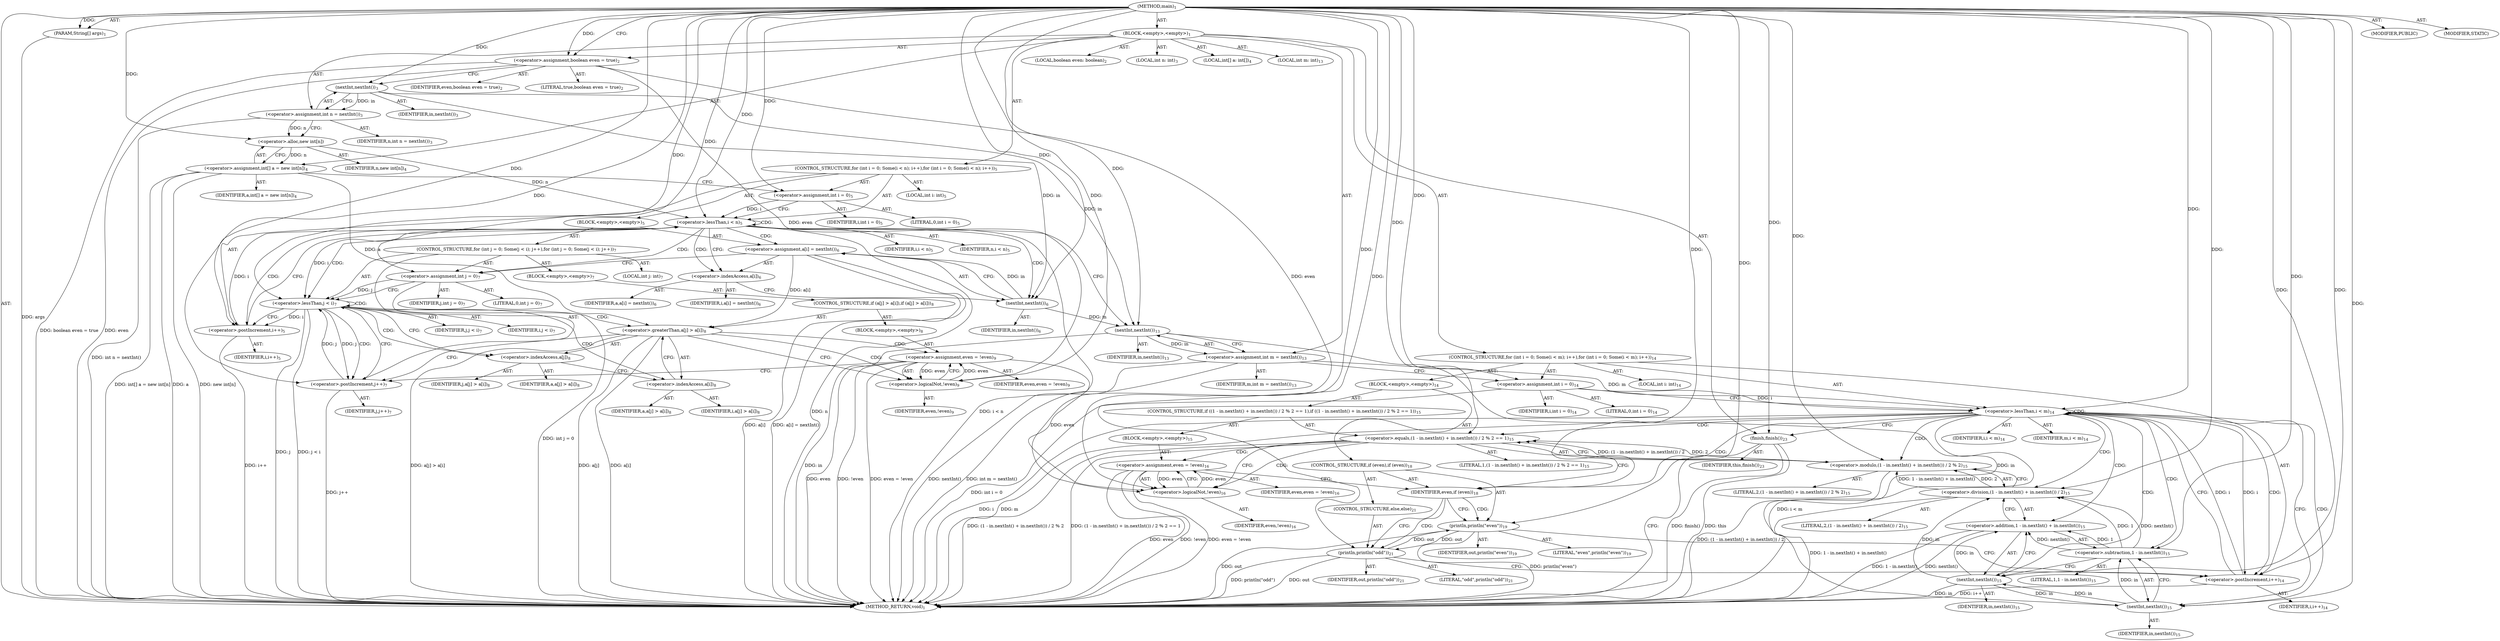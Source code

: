 digraph "main" {  
"17" [label = <(METHOD,main)<SUB>1</SUB>> ]
"18" [label = <(PARAM,String[] args)<SUB>1</SUB>> ]
"19" [label = <(BLOCK,&lt;empty&gt;,&lt;empty&gt;)<SUB>1</SUB>> ]
"20" [label = <(LOCAL,boolean even: boolean)<SUB>2</SUB>> ]
"21" [label = <(&lt;operator&gt;.assignment,boolean even = true)<SUB>2</SUB>> ]
"22" [label = <(IDENTIFIER,even,boolean even = true)<SUB>2</SUB>> ]
"23" [label = <(LITERAL,true,boolean even = true)<SUB>2</SUB>> ]
"24" [label = <(LOCAL,int n: int)<SUB>3</SUB>> ]
"25" [label = <(&lt;operator&gt;.assignment,int n = nextInt())<SUB>3</SUB>> ]
"26" [label = <(IDENTIFIER,n,int n = nextInt())<SUB>3</SUB>> ]
"27" [label = <(nextInt,nextInt())<SUB>3</SUB>> ]
"28" [label = <(IDENTIFIER,in,nextInt())<SUB>3</SUB>> ]
"29" [label = <(LOCAL,int[] a: int[])<SUB>4</SUB>> ]
"30" [label = <(&lt;operator&gt;.assignment,int[] a = new int[n])<SUB>4</SUB>> ]
"31" [label = <(IDENTIFIER,a,int[] a = new int[n])<SUB>4</SUB>> ]
"32" [label = <(&lt;operator&gt;.alloc,new int[n])> ]
"33" [label = <(IDENTIFIER,n,new int[n])<SUB>4</SUB>> ]
"34" [label = <(CONTROL_STRUCTURE,for (int i = 0; Some(i &lt; n); i++),for (int i = 0; Some(i &lt; n); i++))<SUB>5</SUB>> ]
"35" [label = <(LOCAL,int i: int)<SUB>5</SUB>> ]
"36" [label = <(&lt;operator&gt;.assignment,int i = 0)<SUB>5</SUB>> ]
"37" [label = <(IDENTIFIER,i,int i = 0)<SUB>5</SUB>> ]
"38" [label = <(LITERAL,0,int i = 0)<SUB>5</SUB>> ]
"39" [label = <(&lt;operator&gt;.lessThan,i &lt; n)<SUB>5</SUB>> ]
"40" [label = <(IDENTIFIER,i,i &lt; n)<SUB>5</SUB>> ]
"41" [label = <(IDENTIFIER,n,i &lt; n)<SUB>5</SUB>> ]
"42" [label = <(&lt;operator&gt;.postIncrement,i++)<SUB>5</SUB>> ]
"43" [label = <(IDENTIFIER,i,i++)<SUB>5</SUB>> ]
"44" [label = <(BLOCK,&lt;empty&gt;,&lt;empty&gt;)<SUB>5</SUB>> ]
"45" [label = <(&lt;operator&gt;.assignment,a[i] = nextInt())<SUB>6</SUB>> ]
"46" [label = <(&lt;operator&gt;.indexAccess,a[i])<SUB>6</SUB>> ]
"47" [label = <(IDENTIFIER,a,a[i] = nextInt())<SUB>6</SUB>> ]
"48" [label = <(IDENTIFIER,i,a[i] = nextInt())<SUB>6</SUB>> ]
"49" [label = <(nextInt,nextInt())<SUB>6</SUB>> ]
"50" [label = <(IDENTIFIER,in,nextInt())<SUB>6</SUB>> ]
"51" [label = <(CONTROL_STRUCTURE,for (int j = 0; Some(j &lt; i); j++),for (int j = 0; Some(j &lt; i); j++))<SUB>7</SUB>> ]
"52" [label = <(LOCAL,int j: int)<SUB>7</SUB>> ]
"53" [label = <(&lt;operator&gt;.assignment,int j = 0)<SUB>7</SUB>> ]
"54" [label = <(IDENTIFIER,j,int j = 0)<SUB>7</SUB>> ]
"55" [label = <(LITERAL,0,int j = 0)<SUB>7</SUB>> ]
"56" [label = <(&lt;operator&gt;.lessThan,j &lt; i)<SUB>7</SUB>> ]
"57" [label = <(IDENTIFIER,j,j &lt; i)<SUB>7</SUB>> ]
"58" [label = <(IDENTIFIER,i,j &lt; i)<SUB>7</SUB>> ]
"59" [label = <(&lt;operator&gt;.postIncrement,j++)<SUB>7</SUB>> ]
"60" [label = <(IDENTIFIER,j,j++)<SUB>7</SUB>> ]
"61" [label = <(BLOCK,&lt;empty&gt;,&lt;empty&gt;)<SUB>7</SUB>> ]
"62" [label = <(CONTROL_STRUCTURE,if (a[j] &gt; a[i]),if (a[j] &gt; a[i]))<SUB>8</SUB>> ]
"63" [label = <(&lt;operator&gt;.greaterThan,a[j] &gt; a[i])<SUB>8</SUB>> ]
"64" [label = <(&lt;operator&gt;.indexAccess,a[j])<SUB>8</SUB>> ]
"65" [label = <(IDENTIFIER,a,a[j] &gt; a[i])<SUB>8</SUB>> ]
"66" [label = <(IDENTIFIER,j,a[j] &gt; a[i])<SUB>8</SUB>> ]
"67" [label = <(&lt;operator&gt;.indexAccess,a[i])<SUB>8</SUB>> ]
"68" [label = <(IDENTIFIER,a,a[j] &gt; a[i])<SUB>8</SUB>> ]
"69" [label = <(IDENTIFIER,i,a[j] &gt; a[i])<SUB>8</SUB>> ]
"70" [label = <(BLOCK,&lt;empty&gt;,&lt;empty&gt;)<SUB>8</SUB>> ]
"71" [label = <(&lt;operator&gt;.assignment,even = !even)<SUB>9</SUB>> ]
"72" [label = <(IDENTIFIER,even,even = !even)<SUB>9</SUB>> ]
"73" [label = <(&lt;operator&gt;.logicalNot,!even)<SUB>9</SUB>> ]
"74" [label = <(IDENTIFIER,even,!even)<SUB>9</SUB>> ]
"75" [label = <(LOCAL,int m: int)<SUB>13</SUB>> ]
"76" [label = <(&lt;operator&gt;.assignment,int m = nextInt())<SUB>13</SUB>> ]
"77" [label = <(IDENTIFIER,m,int m = nextInt())<SUB>13</SUB>> ]
"78" [label = <(nextInt,nextInt())<SUB>13</SUB>> ]
"79" [label = <(IDENTIFIER,in,nextInt())<SUB>13</SUB>> ]
"80" [label = <(CONTROL_STRUCTURE,for (int i = 0; Some(i &lt; m); i++),for (int i = 0; Some(i &lt; m); i++))<SUB>14</SUB>> ]
"81" [label = <(LOCAL,int i: int)<SUB>14</SUB>> ]
"82" [label = <(&lt;operator&gt;.assignment,int i = 0)<SUB>14</SUB>> ]
"83" [label = <(IDENTIFIER,i,int i = 0)<SUB>14</SUB>> ]
"84" [label = <(LITERAL,0,int i = 0)<SUB>14</SUB>> ]
"85" [label = <(&lt;operator&gt;.lessThan,i &lt; m)<SUB>14</SUB>> ]
"86" [label = <(IDENTIFIER,i,i &lt; m)<SUB>14</SUB>> ]
"87" [label = <(IDENTIFIER,m,i &lt; m)<SUB>14</SUB>> ]
"88" [label = <(&lt;operator&gt;.postIncrement,i++)<SUB>14</SUB>> ]
"89" [label = <(IDENTIFIER,i,i++)<SUB>14</SUB>> ]
"90" [label = <(BLOCK,&lt;empty&gt;,&lt;empty&gt;)<SUB>14</SUB>> ]
"91" [label = <(CONTROL_STRUCTURE,if ((1 - in.nextInt() + in.nextInt()) / 2 % 2 == 1),if ((1 - in.nextInt() + in.nextInt()) / 2 % 2 == 1))<SUB>15</SUB>> ]
"92" [label = <(&lt;operator&gt;.equals,(1 - in.nextInt() + in.nextInt()) / 2 % 2 == 1)<SUB>15</SUB>> ]
"93" [label = <(&lt;operator&gt;.modulo,(1 - in.nextInt() + in.nextInt()) / 2 % 2)<SUB>15</SUB>> ]
"94" [label = <(&lt;operator&gt;.division,(1 - in.nextInt() + in.nextInt()) / 2)<SUB>15</SUB>> ]
"95" [label = <(&lt;operator&gt;.addition,1 - in.nextInt() + in.nextInt())<SUB>15</SUB>> ]
"96" [label = <(&lt;operator&gt;.subtraction,1 - in.nextInt())<SUB>15</SUB>> ]
"97" [label = <(LITERAL,1,1 - in.nextInt())<SUB>15</SUB>> ]
"98" [label = <(nextInt,nextInt())<SUB>15</SUB>> ]
"99" [label = <(IDENTIFIER,in,nextInt())<SUB>15</SUB>> ]
"100" [label = <(nextInt,nextInt())<SUB>15</SUB>> ]
"101" [label = <(IDENTIFIER,in,nextInt())<SUB>15</SUB>> ]
"102" [label = <(LITERAL,2,(1 - in.nextInt() + in.nextInt()) / 2)<SUB>15</SUB>> ]
"103" [label = <(LITERAL,2,(1 - in.nextInt() + in.nextInt()) / 2 % 2)<SUB>15</SUB>> ]
"104" [label = <(LITERAL,1,(1 - in.nextInt() + in.nextInt()) / 2 % 2 == 1)<SUB>15</SUB>> ]
"105" [label = <(BLOCK,&lt;empty&gt;,&lt;empty&gt;)<SUB>15</SUB>> ]
"106" [label = <(&lt;operator&gt;.assignment,even = !even)<SUB>16</SUB>> ]
"107" [label = <(IDENTIFIER,even,even = !even)<SUB>16</SUB>> ]
"108" [label = <(&lt;operator&gt;.logicalNot,!even)<SUB>16</SUB>> ]
"109" [label = <(IDENTIFIER,even,!even)<SUB>16</SUB>> ]
"110" [label = <(CONTROL_STRUCTURE,if (even),if (even))<SUB>18</SUB>> ]
"111" [label = <(IDENTIFIER,even,if (even))<SUB>18</SUB>> ]
"112" [label = <(println,println(&quot;even&quot;))<SUB>19</SUB>> ]
"113" [label = <(IDENTIFIER,out,println(&quot;even&quot;))<SUB>19</SUB>> ]
"114" [label = <(LITERAL,&quot;even&quot;,println(&quot;even&quot;))<SUB>19</SUB>> ]
"115" [label = <(CONTROL_STRUCTURE,else,else)<SUB>21</SUB>> ]
"116" [label = <(println,println(&quot;odd&quot;))<SUB>21</SUB>> ]
"117" [label = <(IDENTIFIER,out,println(&quot;odd&quot;))<SUB>21</SUB>> ]
"118" [label = <(LITERAL,&quot;odd&quot;,println(&quot;odd&quot;))<SUB>21</SUB>> ]
"119" [label = <(finish,finish())<SUB>23</SUB>> ]
"120" [label = <(IDENTIFIER,this,finish())<SUB>23</SUB>> ]
"121" [label = <(MODIFIER,PUBLIC)> ]
"122" [label = <(MODIFIER,STATIC)> ]
"123" [label = <(METHOD_RETURN,void)<SUB>1</SUB>> ]
  "17" -> "18"  [ label = "AST: "] 
  "17" -> "19"  [ label = "AST: "] 
  "17" -> "121"  [ label = "AST: "] 
  "17" -> "122"  [ label = "AST: "] 
  "17" -> "123"  [ label = "AST: "] 
  "19" -> "20"  [ label = "AST: "] 
  "19" -> "21"  [ label = "AST: "] 
  "19" -> "24"  [ label = "AST: "] 
  "19" -> "25"  [ label = "AST: "] 
  "19" -> "29"  [ label = "AST: "] 
  "19" -> "30"  [ label = "AST: "] 
  "19" -> "34"  [ label = "AST: "] 
  "19" -> "75"  [ label = "AST: "] 
  "19" -> "76"  [ label = "AST: "] 
  "19" -> "80"  [ label = "AST: "] 
  "19" -> "119"  [ label = "AST: "] 
  "21" -> "22"  [ label = "AST: "] 
  "21" -> "23"  [ label = "AST: "] 
  "25" -> "26"  [ label = "AST: "] 
  "25" -> "27"  [ label = "AST: "] 
  "27" -> "28"  [ label = "AST: "] 
  "30" -> "31"  [ label = "AST: "] 
  "30" -> "32"  [ label = "AST: "] 
  "32" -> "33"  [ label = "AST: "] 
  "34" -> "35"  [ label = "AST: "] 
  "34" -> "36"  [ label = "AST: "] 
  "34" -> "39"  [ label = "AST: "] 
  "34" -> "42"  [ label = "AST: "] 
  "34" -> "44"  [ label = "AST: "] 
  "36" -> "37"  [ label = "AST: "] 
  "36" -> "38"  [ label = "AST: "] 
  "39" -> "40"  [ label = "AST: "] 
  "39" -> "41"  [ label = "AST: "] 
  "42" -> "43"  [ label = "AST: "] 
  "44" -> "45"  [ label = "AST: "] 
  "44" -> "51"  [ label = "AST: "] 
  "45" -> "46"  [ label = "AST: "] 
  "45" -> "49"  [ label = "AST: "] 
  "46" -> "47"  [ label = "AST: "] 
  "46" -> "48"  [ label = "AST: "] 
  "49" -> "50"  [ label = "AST: "] 
  "51" -> "52"  [ label = "AST: "] 
  "51" -> "53"  [ label = "AST: "] 
  "51" -> "56"  [ label = "AST: "] 
  "51" -> "59"  [ label = "AST: "] 
  "51" -> "61"  [ label = "AST: "] 
  "53" -> "54"  [ label = "AST: "] 
  "53" -> "55"  [ label = "AST: "] 
  "56" -> "57"  [ label = "AST: "] 
  "56" -> "58"  [ label = "AST: "] 
  "59" -> "60"  [ label = "AST: "] 
  "61" -> "62"  [ label = "AST: "] 
  "62" -> "63"  [ label = "AST: "] 
  "62" -> "70"  [ label = "AST: "] 
  "63" -> "64"  [ label = "AST: "] 
  "63" -> "67"  [ label = "AST: "] 
  "64" -> "65"  [ label = "AST: "] 
  "64" -> "66"  [ label = "AST: "] 
  "67" -> "68"  [ label = "AST: "] 
  "67" -> "69"  [ label = "AST: "] 
  "70" -> "71"  [ label = "AST: "] 
  "71" -> "72"  [ label = "AST: "] 
  "71" -> "73"  [ label = "AST: "] 
  "73" -> "74"  [ label = "AST: "] 
  "76" -> "77"  [ label = "AST: "] 
  "76" -> "78"  [ label = "AST: "] 
  "78" -> "79"  [ label = "AST: "] 
  "80" -> "81"  [ label = "AST: "] 
  "80" -> "82"  [ label = "AST: "] 
  "80" -> "85"  [ label = "AST: "] 
  "80" -> "88"  [ label = "AST: "] 
  "80" -> "90"  [ label = "AST: "] 
  "82" -> "83"  [ label = "AST: "] 
  "82" -> "84"  [ label = "AST: "] 
  "85" -> "86"  [ label = "AST: "] 
  "85" -> "87"  [ label = "AST: "] 
  "88" -> "89"  [ label = "AST: "] 
  "90" -> "91"  [ label = "AST: "] 
  "90" -> "110"  [ label = "AST: "] 
  "91" -> "92"  [ label = "AST: "] 
  "91" -> "105"  [ label = "AST: "] 
  "92" -> "93"  [ label = "AST: "] 
  "92" -> "104"  [ label = "AST: "] 
  "93" -> "94"  [ label = "AST: "] 
  "93" -> "103"  [ label = "AST: "] 
  "94" -> "95"  [ label = "AST: "] 
  "94" -> "102"  [ label = "AST: "] 
  "95" -> "96"  [ label = "AST: "] 
  "95" -> "100"  [ label = "AST: "] 
  "96" -> "97"  [ label = "AST: "] 
  "96" -> "98"  [ label = "AST: "] 
  "98" -> "99"  [ label = "AST: "] 
  "100" -> "101"  [ label = "AST: "] 
  "105" -> "106"  [ label = "AST: "] 
  "106" -> "107"  [ label = "AST: "] 
  "106" -> "108"  [ label = "AST: "] 
  "108" -> "109"  [ label = "AST: "] 
  "110" -> "111"  [ label = "AST: "] 
  "110" -> "112"  [ label = "AST: "] 
  "110" -> "115"  [ label = "AST: "] 
  "112" -> "113"  [ label = "AST: "] 
  "112" -> "114"  [ label = "AST: "] 
  "115" -> "116"  [ label = "AST: "] 
  "116" -> "117"  [ label = "AST: "] 
  "116" -> "118"  [ label = "AST: "] 
  "119" -> "120"  [ label = "AST: "] 
  "21" -> "27"  [ label = "CFG: "] 
  "25" -> "32"  [ label = "CFG: "] 
  "30" -> "36"  [ label = "CFG: "] 
  "76" -> "82"  [ label = "CFG: "] 
  "119" -> "123"  [ label = "CFG: "] 
  "27" -> "25"  [ label = "CFG: "] 
  "32" -> "30"  [ label = "CFG: "] 
  "36" -> "39"  [ label = "CFG: "] 
  "39" -> "46"  [ label = "CFG: "] 
  "39" -> "78"  [ label = "CFG: "] 
  "42" -> "39"  [ label = "CFG: "] 
  "78" -> "76"  [ label = "CFG: "] 
  "82" -> "85"  [ label = "CFG: "] 
  "85" -> "98"  [ label = "CFG: "] 
  "85" -> "119"  [ label = "CFG: "] 
  "88" -> "85"  [ label = "CFG: "] 
  "45" -> "53"  [ label = "CFG: "] 
  "46" -> "49"  [ label = "CFG: "] 
  "49" -> "45"  [ label = "CFG: "] 
  "53" -> "56"  [ label = "CFG: "] 
  "56" -> "64"  [ label = "CFG: "] 
  "56" -> "42"  [ label = "CFG: "] 
  "59" -> "56"  [ label = "CFG: "] 
  "92" -> "111"  [ label = "CFG: "] 
  "92" -> "108"  [ label = "CFG: "] 
  "111" -> "112"  [ label = "CFG: "] 
  "111" -> "116"  [ label = "CFG: "] 
  "112" -> "88"  [ label = "CFG: "] 
  "93" -> "92"  [ label = "CFG: "] 
  "106" -> "111"  [ label = "CFG: "] 
  "116" -> "88"  [ label = "CFG: "] 
  "63" -> "73"  [ label = "CFG: "] 
  "63" -> "59"  [ label = "CFG: "] 
  "94" -> "93"  [ label = "CFG: "] 
  "108" -> "106"  [ label = "CFG: "] 
  "64" -> "67"  [ label = "CFG: "] 
  "67" -> "63"  [ label = "CFG: "] 
  "71" -> "59"  [ label = "CFG: "] 
  "95" -> "94"  [ label = "CFG: "] 
  "73" -> "71"  [ label = "CFG: "] 
  "96" -> "100"  [ label = "CFG: "] 
  "100" -> "95"  [ label = "CFG: "] 
  "98" -> "96"  [ label = "CFG: "] 
  "17" -> "21"  [ label = "CFG: "] 
  "18" -> "123"  [ label = "DDG: args"] 
  "21" -> "123"  [ label = "DDG: even"] 
  "21" -> "123"  [ label = "DDG: boolean even = true"] 
  "25" -> "123"  [ label = "DDG: int n = nextInt()"] 
  "30" -> "123"  [ label = "DDG: a"] 
  "30" -> "123"  [ label = "DDG: new int[n]"] 
  "30" -> "123"  [ label = "DDG: int[] a = new int[n]"] 
  "39" -> "123"  [ label = "DDG: n"] 
  "39" -> "123"  [ label = "DDG: i &lt; n"] 
  "78" -> "123"  [ label = "DDG: in"] 
  "76" -> "123"  [ label = "DDG: nextInt()"] 
  "76" -> "123"  [ label = "DDG: int m = nextInt()"] 
  "82" -> "123"  [ label = "DDG: int i = 0"] 
  "85" -> "123"  [ label = "DDG: i"] 
  "85" -> "123"  [ label = "DDG: m"] 
  "85" -> "123"  [ label = "DDG: i &lt; m"] 
  "119" -> "123"  [ label = "DDG: finish()"] 
  "95" -> "123"  [ label = "DDG: 1 - in.nextInt()"] 
  "100" -> "123"  [ label = "DDG: in"] 
  "95" -> "123"  [ label = "DDG: nextInt()"] 
  "94" -> "123"  [ label = "DDG: 1 - in.nextInt() + in.nextInt()"] 
  "93" -> "123"  [ label = "DDG: (1 - in.nextInt() + in.nextInt()) / 2"] 
  "92" -> "123"  [ label = "DDG: (1 - in.nextInt() + in.nextInt()) / 2 % 2"] 
  "92" -> "123"  [ label = "DDG: (1 - in.nextInt() + in.nextInt()) / 2 % 2 == 1"] 
  "106" -> "123"  [ label = "DDG: even"] 
  "106" -> "123"  [ label = "DDG: !even"] 
  "106" -> "123"  [ label = "DDG: even = !even"] 
  "116" -> "123"  [ label = "DDG: out"] 
  "116" -> "123"  [ label = "DDG: println(&quot;odd&quot;)"] 
  "112" -> "123"  [ label = "DDG: out"] 
  "112" -> "123"  [ label = "DDG: println(&quot;even&quot;)"] 
  "88" -> "123"  [ label = "DDG: i++"] 
  "45" -> "123"  [ label = "DDG: a[i]"] 
  "45" -> "123"  [ label = "DDG: a[i] = nextInt()"] 
  "53" -> "123"  [ label = "DDG: int j = 0"] 
  "56" -> "123"  [ label = "DDG: j"] 
  "56" -> "123"  [ label = "DDG: j &lt; i"] 
  "42" -> "123"  [ label = "DDG: i++"] 
  "63" -> "123"  [ label = "DDG: a[j]"] 
  "63" -> "123"  [ label = "DDG: a[i]"] 
  "63" -> "123"  [ label = "DDG: a[j] &gt; a[i]"] 
  "71" -> "123"  [ label = "DDG: even"] 
  "71" -> "123"  [ label = "DDG: !even"] 
  "71" -> "123"  [ label = "DDG: even = !even"] 
  "59" -> "123"  [ label = "DDG: j++"] 
  "119" -> "123"  [ label = "DDG: this"] 
  "17" -> "18"  [ label = "DDG: "] 
  "17" -> "21"  [ label = "DDG: "] 
  "27" -> "25"  [ label = "DDG: in"] 
  "32" -> "30"  [ label = "DDG: n"] 
  "78" -> "76"  [ label = "DDG: in"] 
  "17" -> "36"  [ label = "DDG: "] 
  "17" -> "82"  [ label = "DDG: "] 
  "17" -> "119"  [ label = "DDG: "] 
  "17" -> "27"  [ label = "DDG: "] 
  "25" -> "32"  [ label = "DDG: n"] 
  "17" -> "32"  [ label = "DDG: "] 
  "36" -> "39"  [ label = "DDG: i"] 
  "42" -> "39"  [ label = "DDG: i"] 
  "17" -> "39"  [ label = "DDG: "] 
  "32" -> "39"  [ label = "DDG: n"] 
  "56" -> "42"  [ label = "DDG: i"] 
  "17" -> "42"  [ label = "DDG: "] 
  "49" -> "45"  [ label = "DDG: in"] 
  "27" -> "78"  [ label = "DDG: in"] 
  "49" -> "78"  [ label = "DDG: in"] 
  "17" -> "78"  [ label = "DDG: "] 
  "82" -> "85"  [ label = "DDG: i"] 
  "88" -> "85"  [ label = "DDG: i"] 
  "17" -> "85"  [ label = "DDG: "] 
  "76" -> "85"  [ label = "DDG: m"] 
  "85" -> "88"  [ label = "DDG: i"] 
  "17" -> "88"  [ label = "DDG: "] 
  "17" -> "53"  [ label = "DDG: "] 
  "17" -> "111"  [ label = "DDG: "] 
  "27" -> "49"  [ label = "DDG: in"] 
  "17" -> "49"  [ label = "DDG: "] 
  "53" -> "56"  [ label = "DDG: j"] 
  "59" -> "56"  [ label = "DDG: j"] 
  "17" -> "56"  [ label = "DDG: "] 
  "39" -> "56"  [ label = "DDG: i"] 
  "56" -> "59"  [ label = "DDG: j"] 
  "17" -> "59"  [ label = "DDG: "] 
  "93" -> "92"  [ label = "DDG: (1 - in.nextInt() + in.nextInt()) / 2"] 
  "93" -> "92"  [ label = "DDG: 2"] 
  "17" -> "92"  [ label = "DDG: "] 
  "108" -> "106"  [ label = "DDG: even"] 
  "116" -> "112"  [ label = "DDG: out"] 
  "17" -> "112"  [ label = "DDG: "] 
  "94" -> "93"  [ label = "DDG: 1 - in.nextInt() + in.nextInt()"] 
  "94" -> "93"  [ label = "DDG: 2"] 
  "17" -> "93"  [ label = "DDG: "] 
  "112" -> "116"  [ label = "DDG: out"] 
  "17" -> "116"  [ label = "DDG: "] 
  "30" -> "63"  [ label = "DDG: a"] 
  "45" -> "63"  [ label = "DDG: a[i]"] 
  "73" -> "71"  [ label = "DDG: even"] 
  "96" -> "94"  [ label = "DDG: 1"] 
  "96" -> "94"  [ label = "DDG: nextInt()"] 
  "100" -> "94"  [ label = "DDG: in"] 
  "17" -> "94"  [ label = "DDG: "] 
  "21" -> "108"  [ label = "DDG: even"] 
  "106" -> "108"  [ label = "DDG: even"] 
  "71" -> "108"  [ label = "DDG: even"] 
  "17" -> "108"  [ label = "DDG: "] 
  "96" -> "95"  [ label = "DDG: 1"] 
  "96" -> "95"  [ label = "DDG: nextInt()"] 
  "100" -> "95"  [ label = "DDG: in"] 
  "21" -> "73"  [ label = "DDG: even"] 
  "71" -> "73"  [ label = "DDG: even"] 
  "17" -> "73"  [ label = "DDG: "] 
  "17" -> "96"  [ label = "DDG: "] 
  "98" -> "96"  [ label = "DDG: in"] 
  "98" -> "100"  [ label = "DDG: in"] 
  "17" -> "100"  [ label = "DDG: "] 
  "78" -> "98"  [ label = "DDG: in"] 
  "100" -> "98"  [ label = "DDG: in"] 
  "17" -> "98"  [ label = "DDG: "] 
  "39" -> "49"  [ label = "CDG: "] 
  "39" -> "42"  [ label = "CDG: "] 
  "39" -> "46"  [ label = "CDG: "] 
  "39" -> "56"  [ label = "CDG: "] 
  "39" -> "45"  [ label = "CDG: "] 
  "39" -> "53"  [ label = "CDG: "] 
  "39" -> "39"  [ label = "CDG: "] 
  "85" -> "94"  [ label = "CDG: "] 
  "85" -> "96"  [ label = "CDG: "] 
  "85" -> "98"  [ label = "CDG: "] 
  "85" -> "85"  [ label = "CDG: "] 
  "85" -> "95"  [ label = "CDG: "] 
  "85" -> "92"  [ label = "CDG: "] 
  "85" -> "93"  [ label = "CDG: "] 
  "85" -> "100"  [ label = "CDG: "] 
  "85" -> "88"  [ label = "CDG: "] 
  "85" -> "111"  [ label = "CDG: "] 
  "56" -> "64"  [ label = "CDG: "] 
  "56" -> "56"  [ label = "CDG: "] 
  "56" -> "67"  [ label = "CDG: "] 
  "56" -> "59"  [ label = "CDG: "] 
  "56" -> "63"  [ label = "CDG: "] 
  "92" -> "106"  [ label = "CDG: "] 
  "92" -> "108"  [ label = "CDG: "] 
  "111" -> "116"  [ label = "CDG: "] 
  "111" -> "112"  [ label = "CDG: "] 
  "63" -> "73"  [ label = "CDG: "] 
  "63" -> "71"  [ label = "CDG: "] 
}
